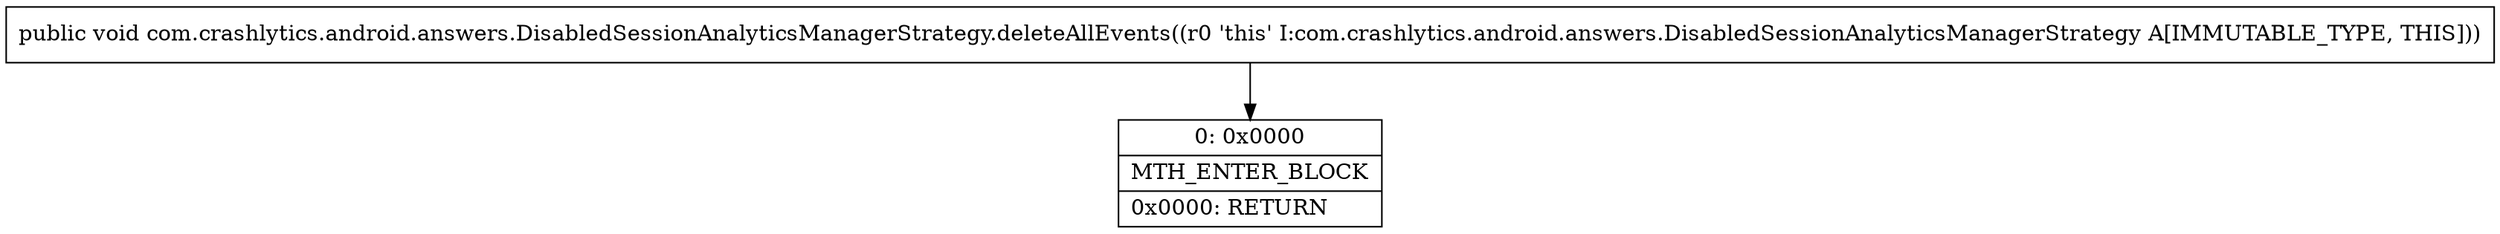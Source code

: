 digraph "CFG forcom.crashlytics.android.answers.DisabledSessionAnalyticsManagerStrategy.deleteAllEvents()V" {
Node_0 [shape=record,label="{0\:\ 0x0000|MTH_ENTER_BLOCK\l|0x0000: RETURN   \l}"];
MethodNode[shape=record,label="{public void com.crashlytics.android.answers.DisabledSessionAnalyticsManagerStrategy.deleteAllEvents((r0 'this' I:com.crashlytics.android.answers.DisabledSessionAnalyticsManagerStrategy A[IMMUTABLE_TYPE, THIS])) }"];
MethodNode -> Node_0;
}

